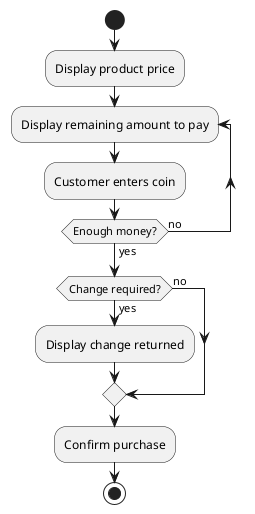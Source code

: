@startuml

start

:Display product price;

repeat :Display remaining amount to pay;
:Customer enters coin;
repeat while (Enough money?) is (no) not (yes)

if (Change required?) is (yes) then
  :Display change returned;
else (no)
endif

:Confirm purchase;

stop

@enduml
